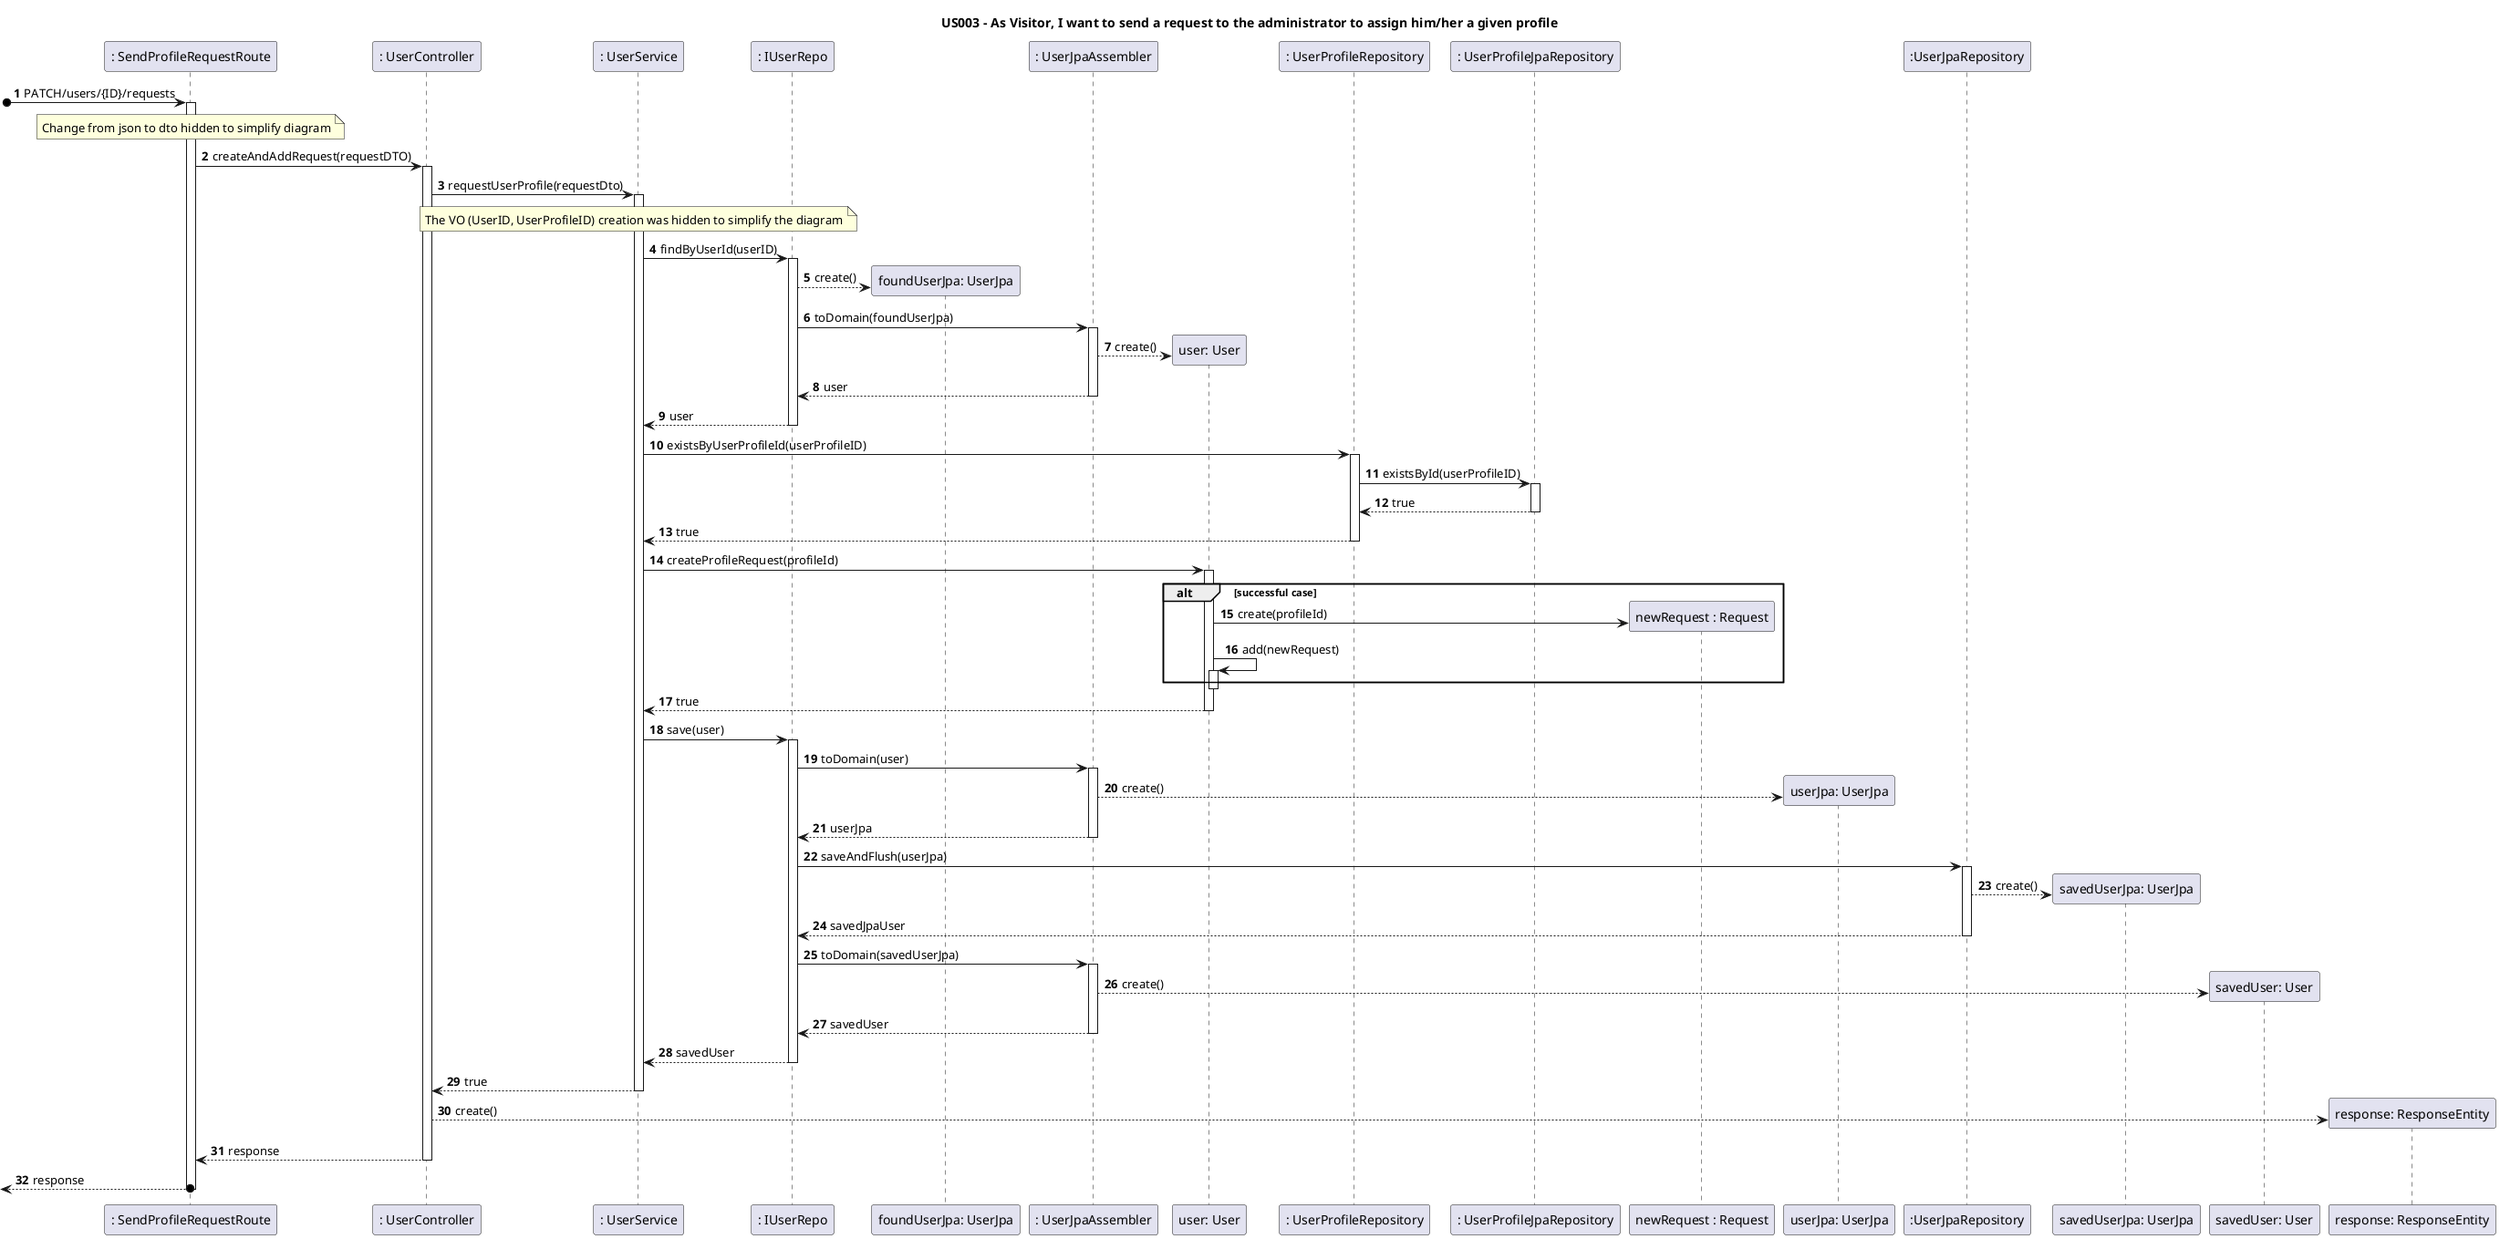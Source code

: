 @startuml

title US003 - As Visitor, I want to send a request to the administrator to assign him/her a given profile

autoactivate on
autonumber

participant ": SendProfileRequestRoute" as UI
participant ": UserController" as Ctrl
participant ": UserService" as Serv
participant ": IUserRepo" as Repo
participant "foundUserJpa: UserJpa" as FoundUser
participant ": UserJpaAssembler" as Assembler
participant "user: User" as Optional
participant ": UserProfileRepository" as ProfileRepo
participant ": UserProfileJpaRepository" as DriverProfile
participant "newRequest : Request" as Request
participant "userJpa: UserJpa" as UserJPA
participant ":UserJpaRepository" as Driver
participant "savedUserJpa: UserJpa" as SavedJpa
participant "savedUser: User" as SavedUser
participant "response: ResponseEntity" as json



[o-> UI: PATCH/users/{ID}/requests
note over UI: Change from json to dto hidden to simplify diagram
UI -> Ctrl: createAndAddRequest(requestDTO)

    Ctrl -> Serv: requestUserProfile(requestDto)
    note over Serv: The VO (UserID, UserProfileID) creation was hidden to simplify the diagram
    Serv -> Repo: findByUserId(userID)
    Repo --> FoundUser**: create()
    Repo -> Assembler: toDomain(foundUserJpa)
    Assembler --> Optional**: create()
    return user
    return user
        Serv -> ProfileRepo: existsByUserProfileId(userProfileID)
        ProfileRepo -> DriverProfile: existsById(userProfileID)
        return true
        return true
    Serv -> Optional: createProfileRequest(profileId)
    alt successful case
        Optional -> Request**: create(profileId)
        Optional -> Optional: add(newRequest)
    end
    deactivate Optional
    return true
    Serv -> Repo: save(user)
    Repo -> Assembler: toDomain(user)
    Assembler --> UserJPA**: create()
    Assembler --> Repo: userJpa
    Repo -> Driver: saveAndFlush(userJpa)
    Driver --> SavedJpa**: create()
    return savedJpaUser
    Repo -> Assembler: toDomain(savedUserJpa)
    Assembler --> SavedUser**: create()
    return savedUser
    return savedUser
    return true

Ctrl --> json**: create()
return response
return response

@enduml